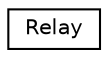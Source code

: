 digraph "Graphical Class Hierarchy"
{
 // LATEX_PDF_SIZE
  edge [fontname="Helvetica",fontsize="10",labelfontname="Helvetica",labelfontsize="10"];
  node [fontname="Helvetica",fontsize="10",shape=record];
  rankdir="LR";
  Node0 [label="Relay",height=0.2,width=0.4,color="black", fillcolor="white", style="filled",URL="$structRelay.html",tooltip=" "];
}
